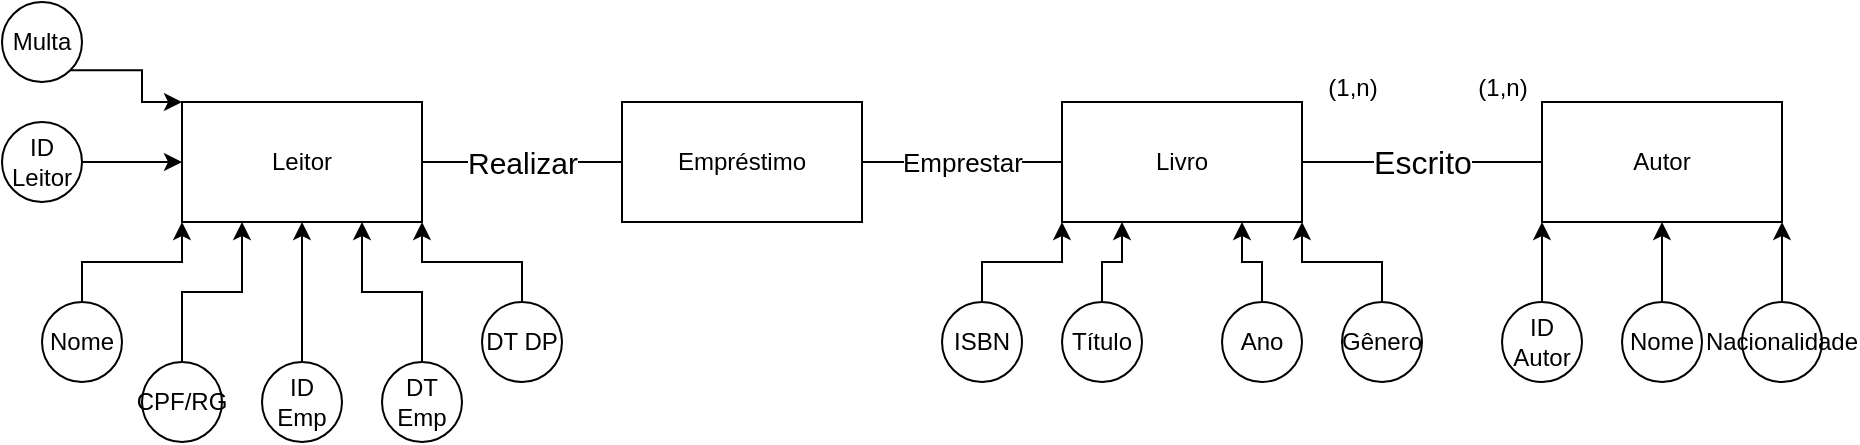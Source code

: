 <mxfile version="24.0.5" type="github">
  <diagram id="R2lEEEUBdFMjLlhIrx00" name="Page-1">
    <mxGraphModel dx="1434" dy="746" grid="1" gridSize="10" guides="1" tooltips="1" connect="1" arrows="1" fold="1" page="1" pageScale="1" pageWidth="850" pageHeight="1100" math="0" shadow="0" extFonts="Permanent Marker^https://fonts.googleapis.com/css?family=Permanent+Marker">
      <root>
        <mxCell id="0" />
        <mxCell id="1" parent="0" />
        <mxCell id="Z56yZOjc05VRy6vgPC6U-2" value="Livro" style="rounded=0;whiteSpace=wrap;html=1;" vertex="1" parent="1">
          <mxGeometry x="750" y="400" width="120" height="60" as="geometry" />
        </mxCell>
        <mxCell id="Z56yZOjc05VRy6vgPC6U-4" value="Autor" style="rounded=0;whiteSpace=wrap;html=1;" vertex="1" parent="1">
          <mxGeometry x="990" y="400" width="120" height="60" as="geometry" />
        </mxCell>
        <mxCell id="Z56yZOjc05VRy6vgPC6U-5" value="Leitor" style="rounded=0;whiteSpace=wrap;html=1;" vertex="1" parent="1">
          <mxGeometry x="310" y="400" width="120" height="60" as="geometry" />
        </mxCell>
        <mxCell id="Z56yZOjc05VRy6vgPC6U-6" value="Empréstimo" style="rounded=0;whiteSpace=wrap;html=1;" vertex="1" parent="1">
          <mxGeometry x="530" y="400" width="120" height="60" as="geometry" />
        </mxCell>
        <mxCell id="Z56yZOjc05VRy6vgPC6U-13" style="edgeStyle=orthogonalEdgeStyle;rounded=0;orthogonalLoop=1;jettySize=auto;html=1;exitX=0.5;exitY=0;exitDx=0;exitDy=0;entryX=0;entryY=1;entryDx=0;entryDy=0;" edge="1" parent="1" source="Z56yZOjc05VRy6vgPC6U-7" target="Z56yZOjc05VRy6vgPC6U-2">
          <mxGeometry relative="1" as="geometry" />
        </mxCell>
        <mxCell id="Z56yZOjc05VRy6vgPC6U-7" value="ISBN" style="ellipse;whiteSpace=wrap;html=1;aspect=fixed;" vertex="1" parent="1">
          <mxGeometry x="690" y="500" width="40" height="40" as="geometry" />
        </mxCell>
        <mxCell id="Z56yZOjc05VRy6vgPC6U-14" style="edgeStyle=orthogonalEdgeStyle;rounded=0;orthogonalLoop=1;jettySize=auto;html=1;exitX=0.5;exitY=0;exitDx=0;exitDy=0;entryX=0.25;entryY=1;entryDx=0;entryDy=0;" edge="1" parent="1" source="Z56yZOjc05VRy6vgPC6U-8" target="Z56yZOjc05VRy6vgPC6U-2">
          <mxGeometry relative="1" as="geometry" />
        </mxCell>
        <mxCell id="Z56yZOjc05VRy6vgPC6U-8" value="Título" style="ellipse;whiteSpace=wrap;html=1;aspect=fixed;" vertex="1" parent="1">
          <mxGeometry x="750" y="500" width="40" height="40" as="geometry" />
        </mxCell>
        <mxCell id="Z56yZOjc05VRy6vgPC6U-15" style="edgeStyle=orthogonalEdgeStyle;rounded=0;orthogonalLoop=1;jettySize=auto;html=1;exitX=0.5;exitY=0;exitDx=0;exitDy=0;entryX=0.75;entryY=1;entryDx=0;entryDy=0;" edge="1" parent="1" source="Z56yZOjc05VRy6vgPC6U-9" target="Z56yZOjc05VRy6vgPC6U-2">
          <mxGeometry relative="1" as="geometry" />
        </mxCell>
        <mxCell id="Z56yZOjc05VRy6vgPC6U-9" value="Ano" style="ellipse;whiteSpace=wrap;html=1;aspect=fixed;" vertex="1" parent="1">
          <mxGeometry x="830" y="500" width="40" height="40" as="geometry" />
        </mxCell>
        <mxCell id="Z56yZOjc05VRy6vgPC6U-16" style="edgeStyle=orthogonalEdgeStyle;rounded=0;orthogonalLoop=1;jettySize=auto;html=1;exitX=0.5;exitY=0;exitDx=0;exitDy=0;entryX=1;entryY=1;entryDx=0;entryDy=0;" edge="1" parent="1" source="Z56yZOjc05VRy6vgPC6U-10" target="Z56yZOjc05VRy6vgPC6U-2">
          <mxGeometry relative="1" as="geometry" />
        </mxCell>
        <mxCell id="Z56yZOjc05VRy6vgPC6U-10" value="Gênero" style="ellipse;whiteSpace=wrap;html=1;aspect=fixed;" vertex="1" parent="1">
          <mxGeometry x="890" y="500" width="40" height="40" as="geometry" />
        </mxCell>
        <mxCell id="Z56yZOjc05VRy6vgPC6U-19" style="edgeStyle=orthogonalEdgeStyle;rounded=0;orthogonalLoop=1;jettySize=auto;html=1;exitX=0.5;exitY=0;exitDx=0;exitDy=0;entryX=0;entryY=1;entryDx=0;entryDy=0;" edge="1" parent="1" source="Z56yZOjc05VRy6vgPC6U-17" target="Z56yZOjc05VRy6vgPC6U-4">
          <mxGeometry relative="1" as="geometry" />
        </mxCell>
        <mxCell id="Z56yZOjc05VRy6vgPC6U-17" value="ID Autor" style="ellipse;whiteSpace=wrap;html=1;aspect=fixed;" vertex="1" parent="1">
          <mxGeometry x="970" y="500" width="40" height="40" as="geometry" />
        </mxCell>
        <mxCell id="Z56yZOjc05VRy6vgPC6U-21" style="edgeStyle=orthogonalEdgeStyle;rounded=0;orthogonalLoop=1;jettySize=auto;html=1;exitX=0.5;exitY=0;exitDx=0;exitDy=0;entryX=1;entryY=1;entryDx=0;entryDy=0;" edge="1" parent="1" source="Z56yZOjc05VRy6vgPC6U-20" target="Z56yZOjc05VRy6vgPC6U-4">
          <mxGeometry relative="1" as="geometry" />
        </mxCell>
        <mxCell id="Z56yZOjc05VRy6vgPC6U-20" value="Nacionalidade" style="ellipse;whiteSpace=wrap;html=1;aspect=fixed;" vertex="1" parent="1">
          <mxGeometry x="1090" y="500" width="40" height="40" as="geometry" />
        </mxCell>
        <mxCell id="Z56yZOjc05VRy6vgPC6U-24" style="edgeStyle=orthogonalEdgeStyle;rounded=0;orthogonalLoop=1;jettySize=auto;html=1;exitX=0.5;exitY=0;exitDx=0;exitDy=0;entryX=0.5;entryY=1;entryDx=0;entryDy=0;" edge="1" parent="1" source="Z56yZOjc05VRy6vgPC6U-23" target="Z56yZOjc05VRy6vgPC6U-4">
          <mxGeometry relative="1" as="geometry" />
        </mxCell>
        <mxCell id="Z56yZOjc05VRy6vgPC6U-23" value="Nome" style="ellipse;whiteSpace=wrap;html=1;aspect=fixed;" vertex="1" parent="1">
          <mxGeometry x="1030" y="500" width="40" height="40" as="geometry" />
        </mxCell>
        <mxCell id="Z56yZOjc05VRy6vgPC6U-35" style="edgeStyle=orthogonalEdgeStyle;rounded=0;orthogonalLoop=1;jettySize=auto;html=1;exitX=1;exitY=0.5;exitDx=0;exitDy=0;entryX=0;entryY=0.5;entryDx=0;entryDy=0;" edge="1" parent="1" source="Z56yZOjc05VRy6vgPC6U-25" target="Z56yZOjc05VRy6vgPC6U-5">
          <mxGeometry relative="1" as="geometry" />
        </mxCell>
        <mxCell id="Z56yZOjc05VRy6vgPC6U-25" value="ID Leitor" style="ellipse;whiteSpace=wrap;html=1;aspect=fixed;" vertex="1" parent="1">
          <mxGeometry x="220" y="410" width="40" height="40" as="geometry" />
        </mxCell>
        <mxCell id="Z56yZOjc05VRy6vgPC6U-28" style="edgeStyle=orthogonalEdgeStyle;rounded=0;orthogonalLoop=1;jettySize=auto;html=1;exitX=0.5;exitY=0;exitDx=0;exitDy=0;entryX=0;entryY=1;entryDx=0;entryDy=0;" edge="1" parent="1" source="Z56yZOjc05VRy6vgPC6U-26" target="Z56yZOjc05VRy6vgPC6U-5">
          <mxGeometry relative="1" as="geometry" />
        </mxCell>
        <mxCell id="Z56yZOjc05VRy6vgPC6U-26" value="Nome" style="ellipse;whiteSpace=wrap;html=1;aspect=fixed;" vertex="1" parent="1">
          <mxGeometry x="240" y="500" width="40" height="40" as="geometry" />
        </mxCell>
        <mxCell id="Z56yZOjc05VRy6vgPC6U-29" style="edgeStyle=orthogonalEdgeStyle;rounded=0;orthogonalLoop=1;jettySize=auto;html=1;exitX=0.5;exitY=0;exitDx=0;exitDy=0;entryX=1;entryY=1;entryDx=0;entryDy=0;" edge="1" parent="1" source="Z56yZOjc05VRy6vgPC6U-27" target="Z56yZOjc05VRy6vgPC6U-5">
          <mxGeometry relative="1" as="geometry" />
        </mxCell>
        <mxCell id="Z56yZOjc05VRy6vgPC6U-27" value="DT DP" style="ellipse;whiteSpace=wrap;html=1;aspect=fixed;" vertex="1" parent="1">
          <mxGeometry x="460" y="500" width="40" height="40" as="geometry" />
        </mxCell>
        <mxCell id="Z56yZOjc05VRy6vgPC6U-31" style="edgeStyle=orthogonalEdgeStyle;rounded=0;orthogonalLoop=1;jettySize=auto;html=1;exitX=0.5;exitY=0;exitDx=0;exitDy=0;entryX=0.25;entryY=1;entryDx=0;entryDy=0;" edge="1" parent="1" source="Z56yZOjc05VRy6vgPC6U-30" target="Z56yZOjc05VRy6vgPC6U-5">
          <mxGeometry relative="1" as="geometry" />
        </mxCell>
        <mxCell id="Z56yZOjc05VRy6vgPC6U-30" value="CPF/RG" style="ellipse;whiteSpace=wrap;html=1;aspect=fixed;" vertex="1" parent="1">
          <mxGeometry x="290" y="530" width="40" height="40" as="geometry" />
        </mxCell>
        <mxCell id="Z56yZOjc05VRy6vgPC6U-33" style="edgeStyle=orthogonalEdgeStyle;rounded=0;orthogonalLoop=1;jettySize=auto;html=1;exitX=0.5;exitY=0;exitDx=0;exitDy=0;entryX=0.75;entryY=1;entryDx=0;entryDy=0;" edge="1" parent="1" source="Z56yZOjc05VRy6vgPC6U-32" target="Z56yZOjc05VRy6vgPC6U-5">
          <mxGeometry relative="1" as="geometry" />
        </mxCell>
        <mxCell id="Z56yZOjc05VRy6vgPC6U-32" value="DT Emp" style="ellipse;whiteSpace=wrap;html=1;aspect=fixed;" vertex="1" parent="1">
          <mxGeometry x="410" y="530" width="40" height="40" as="geometry" />
        </mxCell>
        <mxCell id="Z56yZOjc05VRy6vgPC6U-44" style="edgeStyle=orthogonalEdgeStyle;rounded=0;orthogonalLoop=1;jettySize=auto;html=1;exitX=1;exitY=1;exitDx=0;exitDy=0;entryX=0;entryY=0;entryDx=0;entryDy=0;" edge="1" parent="1" source="Z56yZOjc05VRy6vgPC6U-34" target="Z56yZOjc05VRy6vgPC6U-5">
          <mxGeometry relative="1" as="geometry">
            <Array as="points">
              <mxPoint x="290" y="384" />
              <mxPoint x="290" y="400" />
            </Array>
          </mxGeometry>
        </mxCell>
        <mxCell id="Z56yZOjc05VRy6vgPC6U-34" value="Multa" style="ellipse;whiteSpace=wrap;html=1;aspect=fixed;" vertex="1" parent="1">
          <mxGeometry x="220" y="350" width="40" height="40" as="geometry" />
        </mxCell>
        <mxCell id="Z56yZOjc05VRy6vgPC6U-38" style="edgeStyle=orthogonalEdgeStyle;rounded=0;orthogonalLoop=1;jettySize=auto;html=1;exitX=0.5;exitY=0;exitDx=0;exitDy=0;entryX=0.5;entryY=1;entryDx=0;entryDy=0;" edge="1" parent="1" source="Z56yZOjc05VRy6vgPC6U-37" target="Z56yZOjc05VRy6vgPC6U-5">
          <mxGeometry relative="1" as="geometry" />
        </mxCell>
        <mxCell id="Z56yZOjc05VRy6vgPC6U-37" value="ID Emp" style="ellipse;whiteSpace=wrap;html=1;aspect=fixed;" vertex="1" parent="1">
          <mxGeometry x="350" y="530" width="40" height="40" as="geometry" />
        </mxCell>
        <mxCell id="Z56yZOjc05VRy6vgPC6U-41" value="Escrito" style="endArrow=none;html=1;rounded=0;exitX=1;exitY=0.5;exitDx=0;exitDy=0;entryX=0;entryY=0.5;entryDx=0;entryDy=0;fontSize=16;" edge="1" parent="1" source="Z56yZOjc05VRy6vgPC6U-2" target="Z56yZOjc05VRy6vgPC6U-4">
          <mxGeometry width="50" height="50" relative="1" as="geometry">
            <mxPoint x="1140" y="580" as="sourcePoint" />
            <mxPoint x="1190" y="530" as="targetPoint" />
          </mxGeometry>
        </mxCell>
        <mxCell id="Z56yZOjc05VRy6vgPC6U-42" value="(1,n)" style="text;html=1;align=center;verticalAlign=middle;resizable=0;points=[];autosize=1;strokeColor=none;fillColor=none;" vertex="1" parent="1">
          <mxGeometry x="945" y="378" width="50" height="30" as="geometry" />
        </mxCell>
        <mxCell id="Z56yZOjc05VRy6vgPC6U-43" value="(1,n)" style="text;html=1;align=center;verticalAlign=middle;resizable=0;points=[];autosize=1;strokeColor=none;fillColor=none;" vertex="1" parent="1">
          <mxGeometry x="870" y="378" width="50" height="30" as="geometry" />
        </mxCell>
        <mxCell id="Z56yZOjc05VRy6vgPC6U-46" value="Realizar" style="endArrow=none;html=1;rounded=0;exitX=1;exitY=0.5;exitDx=0;exitDy=0;entryX=0;entryY=0.5;entryDx=0;entryDy=0;fontSize=15;" edge="1" parent="1" source="Z56yZOjc05VRy6vgPC6U-5" target="Z56yZOjc05VRy6vgPC6U-6">
          <mxGeometry width="50" height="50" relative="1" as="geometry">
            <mxPoint x="720" y="380" as="sourcePoint" />
            <mxPoint x="770" y="330" as="targetPoint" />
            <Array as="points">
              <mxPoint x="470" y="430" />
            </Array>
          </mxGeometry>
        </mxCell>
        <mxCell id="Z56yZOjc05VRy6vgPC6U-48" value="Emprestar" style="endArrow=none;html=1;rounded=0;exitX=1;exitY=0.5;exitDx=0;exitDy=0;entryX=0;entryY=0.5;entryDx=0;entryDy=0;fontSize=13;" edge="1" parent="1" source="Z56yZOjc05VRy6vgPC6U-6" target="Z56yZOjc05VRy6vgPC6U-2">
          <mxGeometry width="50" height="50" relative="1" as="geometry">
            <mxPoint x="680" y="410" as="sourcePoint" />
            <mxPoint x="730" y="360" as="targetPoint" />
          </mxGeometry>
        </mxCell>
      </root>
    </mxGraphModel>
  </diagram>
</mxfile>
